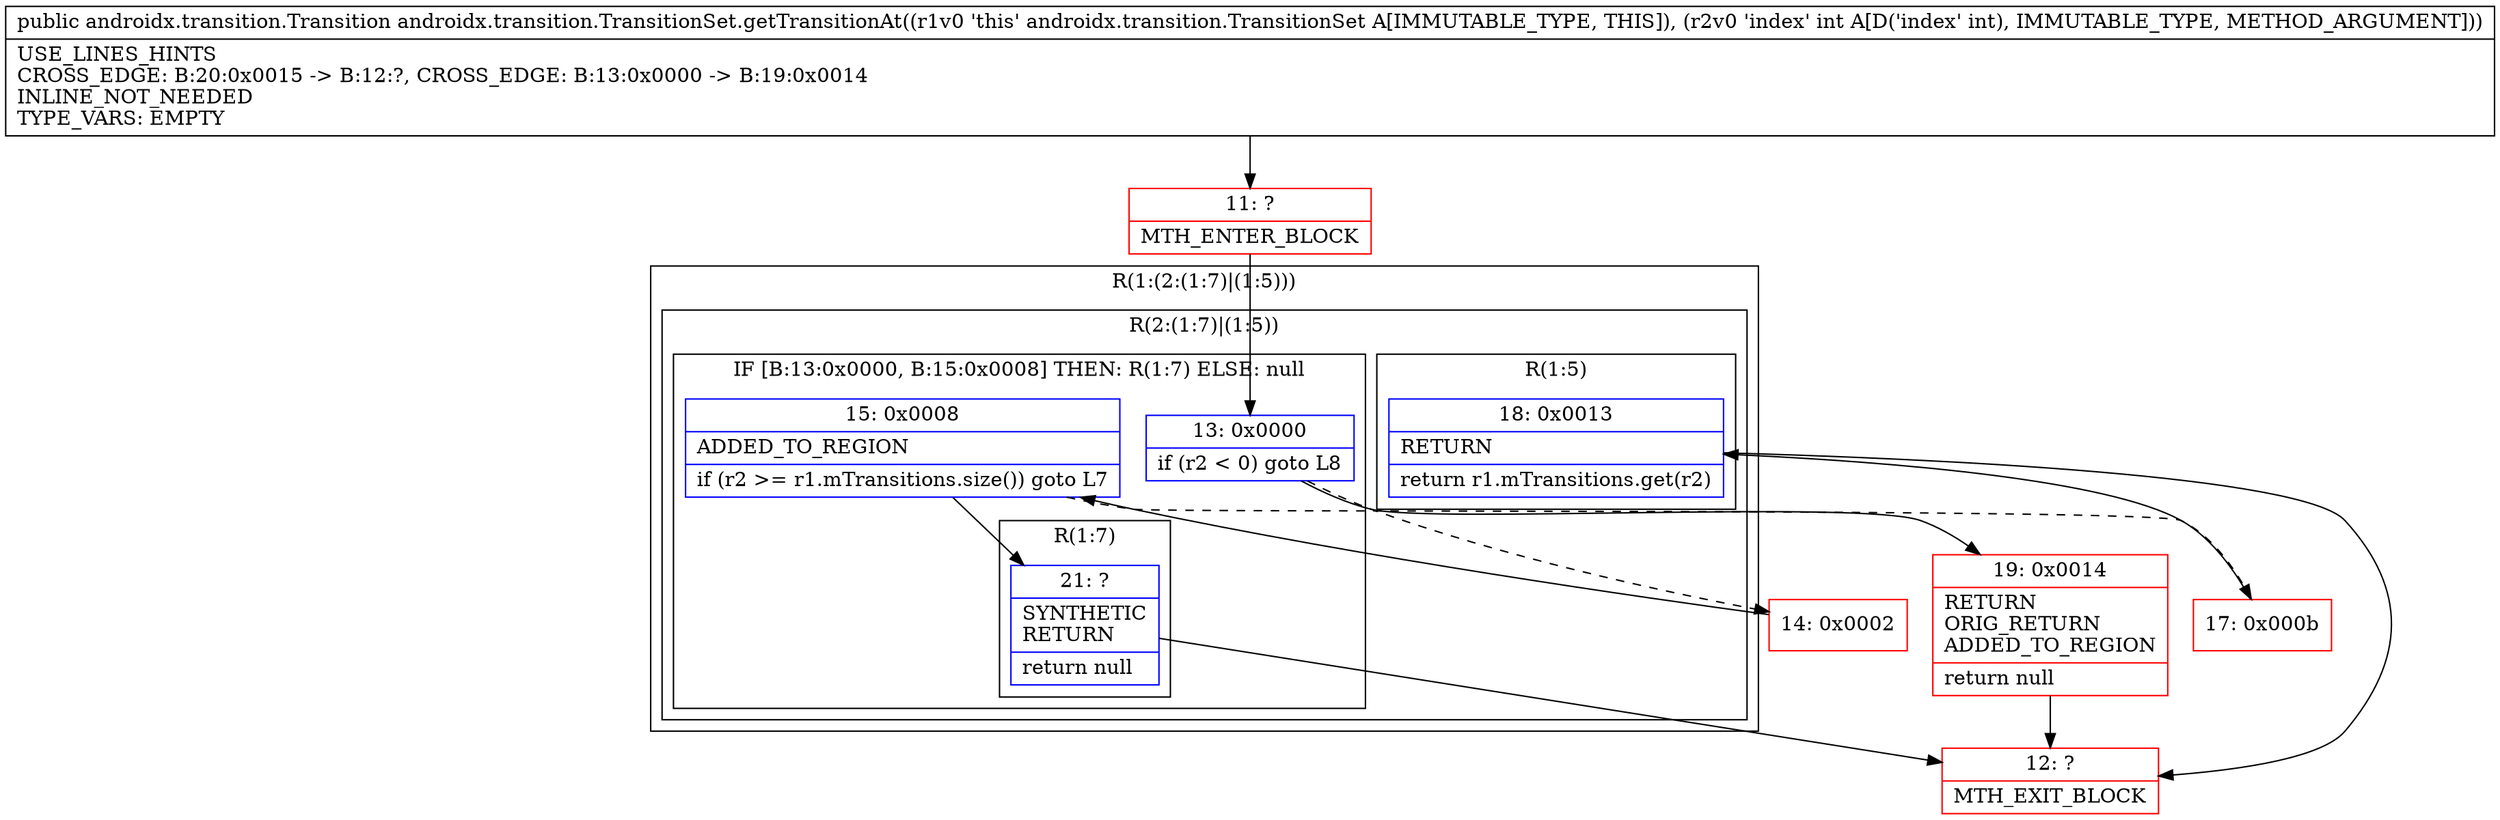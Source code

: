 digraph "CFG forandroidx.transition.TransitionSet.getTransitionAt(I)Landroidx\/transition\/Transition;" {
subgraph cluster_Region_1021227157 {
label = "R(1:(2:(1:7)|(1:5)))";
node [shape=record,color=blue];
subgraph cluster_Region_373449247 {
label = "R(2:(1:7)|(1:5))";
node [shape=record,color=blue];
subgraph cluster_IfRegion_1815830416 {
label = "IF [B:13:0x0000, B:15:0x0008] THEN: R(1:7) ELSE: null";
node [shape=record,color=blue];
Node_13 [shape=record,label="{13\:\ 0x0000|if (r2 \< 0) goto L8\l}"];
Node_15 [shape=record,label="{15\:\ 0x0008|ADDED_TO_REGION\l|if (r2 \>= r1.mTransitions.size()) goto L7\l}"];
subgraph cluster_Region_6150375 {
label = "R(1:7)";
node [shape=record,color=blue];
Node_21 [shape=record,label="{21\:\ ?|SYNTHETIC\lRETURN\l|return null\l}"];
}
}
subgraph cluster_Region_1229888097 {
label = "R(1:5)";
node [shape=record,color=blue];
Node_18 [shape=record,label="{18\:\ 0x0013|RETURN\l|return r1.mTransitions.get(r2)\l}"];
}
}
}
Node_11 [shape=record,color=red,label="{11\:\ ?|MTH_ENTER_BLOCK\l}"];
Node_14 [shape=record,color=red,label="{14\:\ 0x0002}"];
Node_17 [shape=record,color=red,label="{17\:\ 0x000b}"];
Node_12 [shape=record,color=red,label="{12\:\ ?|MTH_EXIT_BLOCK\l}"];
Node_19 [shape=record,color=red,label="{19\:\ 0x0014|RETURN\lORIG_RETURN\lADDED_TO_REGION\l|return null\l}"];
MethodNode[shape=record,label="{public androidx.transition.Transition androidx.transition.TransitionSet.getTransitionAt((r1v0 'this' androidx.transition.TransitionSet A[IMMUTABLE_TYPE, THIS]), (r2v0 'index' int A[D('index' int), IMMUTABLE_TYPE, METHOD_ARGUMENT]))  | USE_LINES_HINTS\lCROSS_EDGE: B:20:0x0015 \-\> B:12:?, CROSS_EDGE: B:13:0x0000 \-\> B:19:0x0014\lINLINE_NOT_NEEDED\lTYPE_VARS: EMPTY\l}"];
MethodNode -> Node_11;Node_13 -> Node_14[style=dashed];
Node_13 -> Node_19;
Node_15 -> Node_17[style=dashed];
Node_15 -> Node_21;
Node_21 -> Node_12;
Node_18 -> Node_12;
Node_11 -> Node_13;
Node_14 -> Node_15;
Node_17 -> Node_18;
Node_19 -> Node_12;
}

